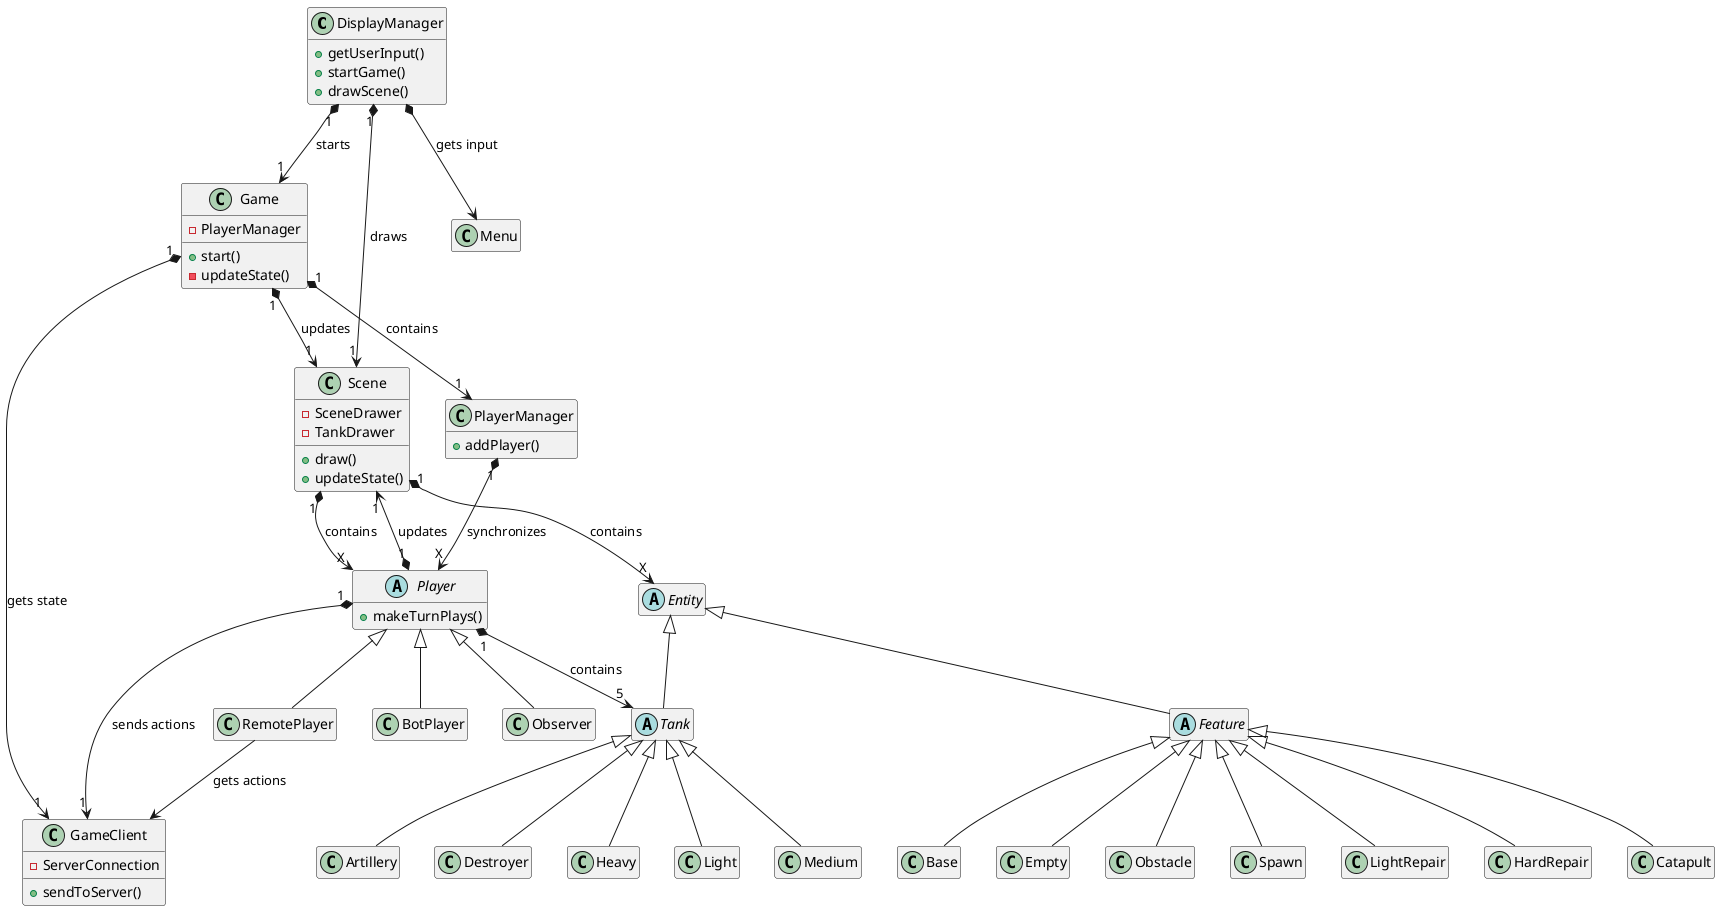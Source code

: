 @startuml
hide empty members

class DisplayManager {
    +getUserInput()
    +startGame()
    +drawScene()
}

class Game {
    +start()
    -updateState()
    -PlayerManager
}

class Scene {
    +draw()
    +updateState()
    -SceneDrawer
    -TankDrawer
}

class GameClient{
    +sendToServer()
    -ServerConnection
}

abstract class Player {
    +makeTurnPlays()
}

class RemotePlayer {
}

class BotPlayer {
}

class Observer {
}

abstract class Entity {
}

abstract class Tank {
}

class Artillery {
}

class Destroyer {
}

class Heavy {
}

class Light {
}

class Medium {
}

abstract class Feature {
}

class Base {
}

class Empty {
}

class Obstacle {
}

class Spawn {
}

class LightRepair {
}

class HardRepair {
}

class Catapult {
}

class PlayerManager {
    +addPlayer()
}

Game "1" *-down-> "1" Scene: updates
Game "1" *-down-> "1" GameClient: gets state
Game "1" *-down-> "1" PlayerManager: contains
PlayerManager "1" *-down-> "X" Player: synchronizes
Scene "1" *-down-> "X" Entity: contains
Scene "1" *-down-> "X" Player: contains
Player <|-down- RemotePlayer
Player <|-down- BotPlayer
Player <|-down- Observer
Player "1" *-down-> "5" Tank: contains
Player "1" *-down-> "1" GameClient: sends actions
RemotePlayer --> GameClient: gets actions
Tank <|-down- Artillery
Tank <|-down- Destroyer
Tank <|-down- Heavy
Tank <|-down- Light
Tank <|-down- Medium
Entity <|-down- Feature
Entity <|-down- Tank
Feature <|-down- Base
Feature <|-down- Empty
Feature <|-down- Obstacle
Feature <|-down- Spawn
Feature <|-down- LightRepair
Feature <|-down- HardRepair
Feature <|-down- Catapult
DisplayManager "1" *-down-> "1" Game: starts
DisplayManager "1" *-down-> "1" Scene: draws
DisplayManager *-down-> Menu: gets input
Player "1" *-up-> "1" Scene: updates
@enduml